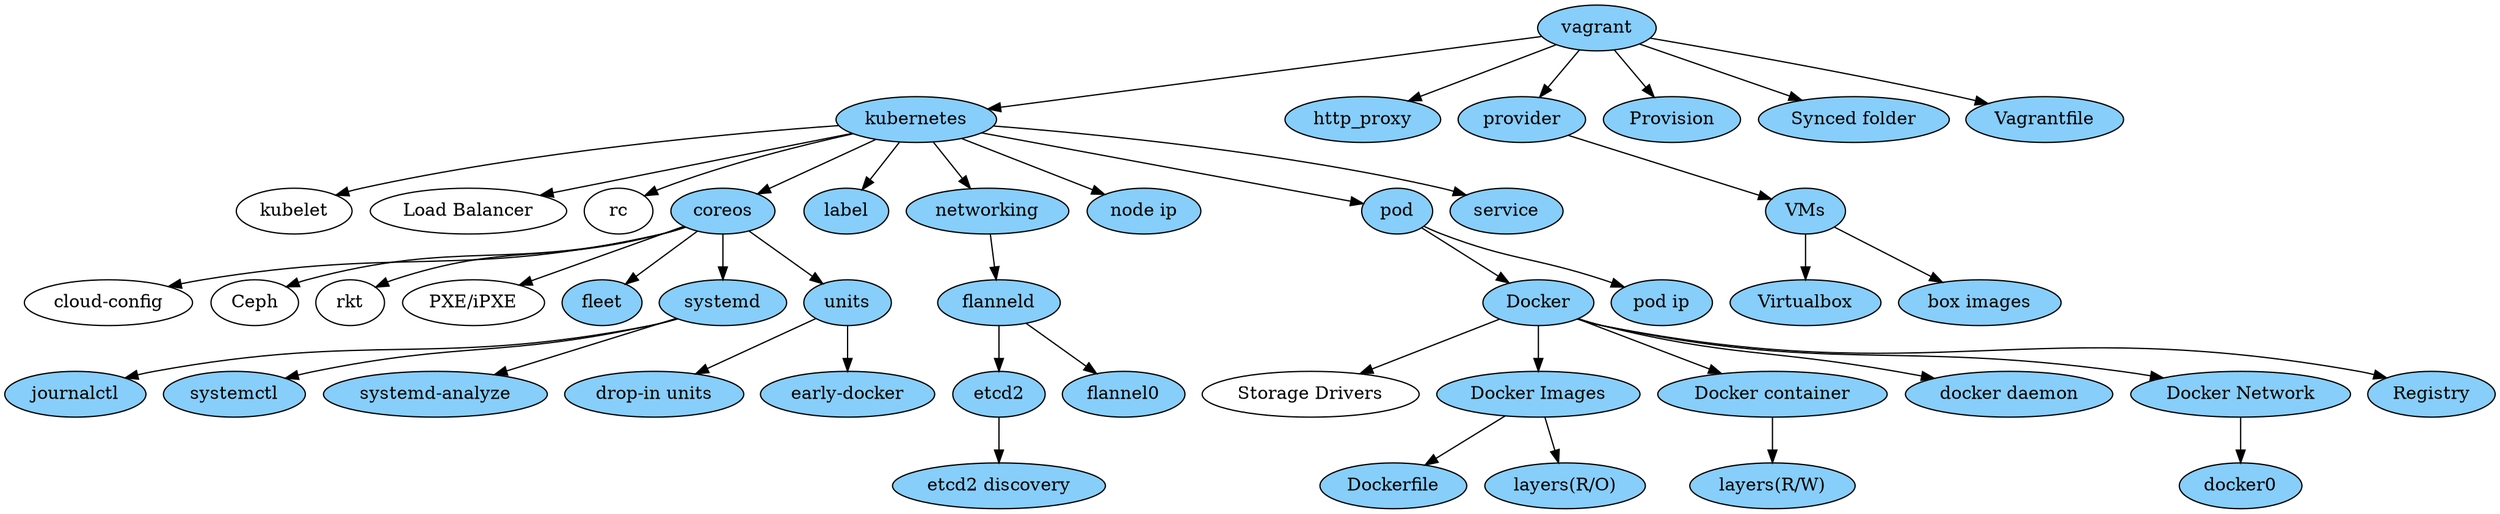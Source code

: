 digraph G {
    splines=true;
    sep="+6,6";
    overlap=scalexy;
    nodesep=0.2;
    node [style=filled fillcolor="LightSkyBlue"];
    "kubelet" [fillcolor="White"];
    "cloud-config" [fillcolor="White"];
    "Storage Drivers" [fillcolor="White"];
    "Ceph"  [fillcolor="White"];
    "Load Balancer" [fillcolor="White"];
    rkt [fillcolor="White"]; 
     rc [fillcolor="White"]; 
    "PXE/iPXE" [fillcolor="White"]; 


    "coreos" -> "Ceph";
    "coreos" -> "cloud-config";
    "coreos" -> "fleet";
    "coreos" -> "PXE/iPXE";
    "coreos" -> "rkt";
    "coreos" -> "systemd";
    "coreos" -> "units" -> "drop-in units";
    "Docker Images" -> "Dockerfile";
    "Docker Images" -> "layers(R/O)";
    "Docker" -> "Docker container" -> "layers(R/W)"
    "Docker" -> "docker daemon"
    "Docker" -> "Docker Images";
    "Docker" -> "Docker Network" ->"docker0";
    "Docker" -> "Registry";
    "Docker" -> "Storage Drivers";
    "flanneld" -> "etcd2" -> "etcd2 discovery";
    "flanneld" -> "flannel0";
    "kubernetes" -> "coreos";
    "kubernetes" -> "kubelet";
    "kubernetes" -> "label";
    "kubernetes" -> "Load Balancer";
    "kubernetes" -> "networking";
    "kubernetes" -> "node ip";
    "kubernetes" -> "pod"  -> "pod ip";
    "kubernetes" -> "rc";
    "kubernetes" -> "service";
    "networking" -> "flanneld";
    "pod" -> "Docker";
    "systemd" -> "journalctl";
    "systemd" -> "systemctl";
    "systemd" -> "systemd-analyze";
    "vagrant" -> "http_proxy";
    "vagrant" -> "kubernetes";
    "vagrant" -> "provider" -> "VMs" -> Virtualbox; 
    "vagrant" -> "Provision";
    "vagrant" -> "Synced folder";
    "vagrant" -> "Vagrantfile";
    "VMs" -> "box images";
    units -> "early-docker";
}
